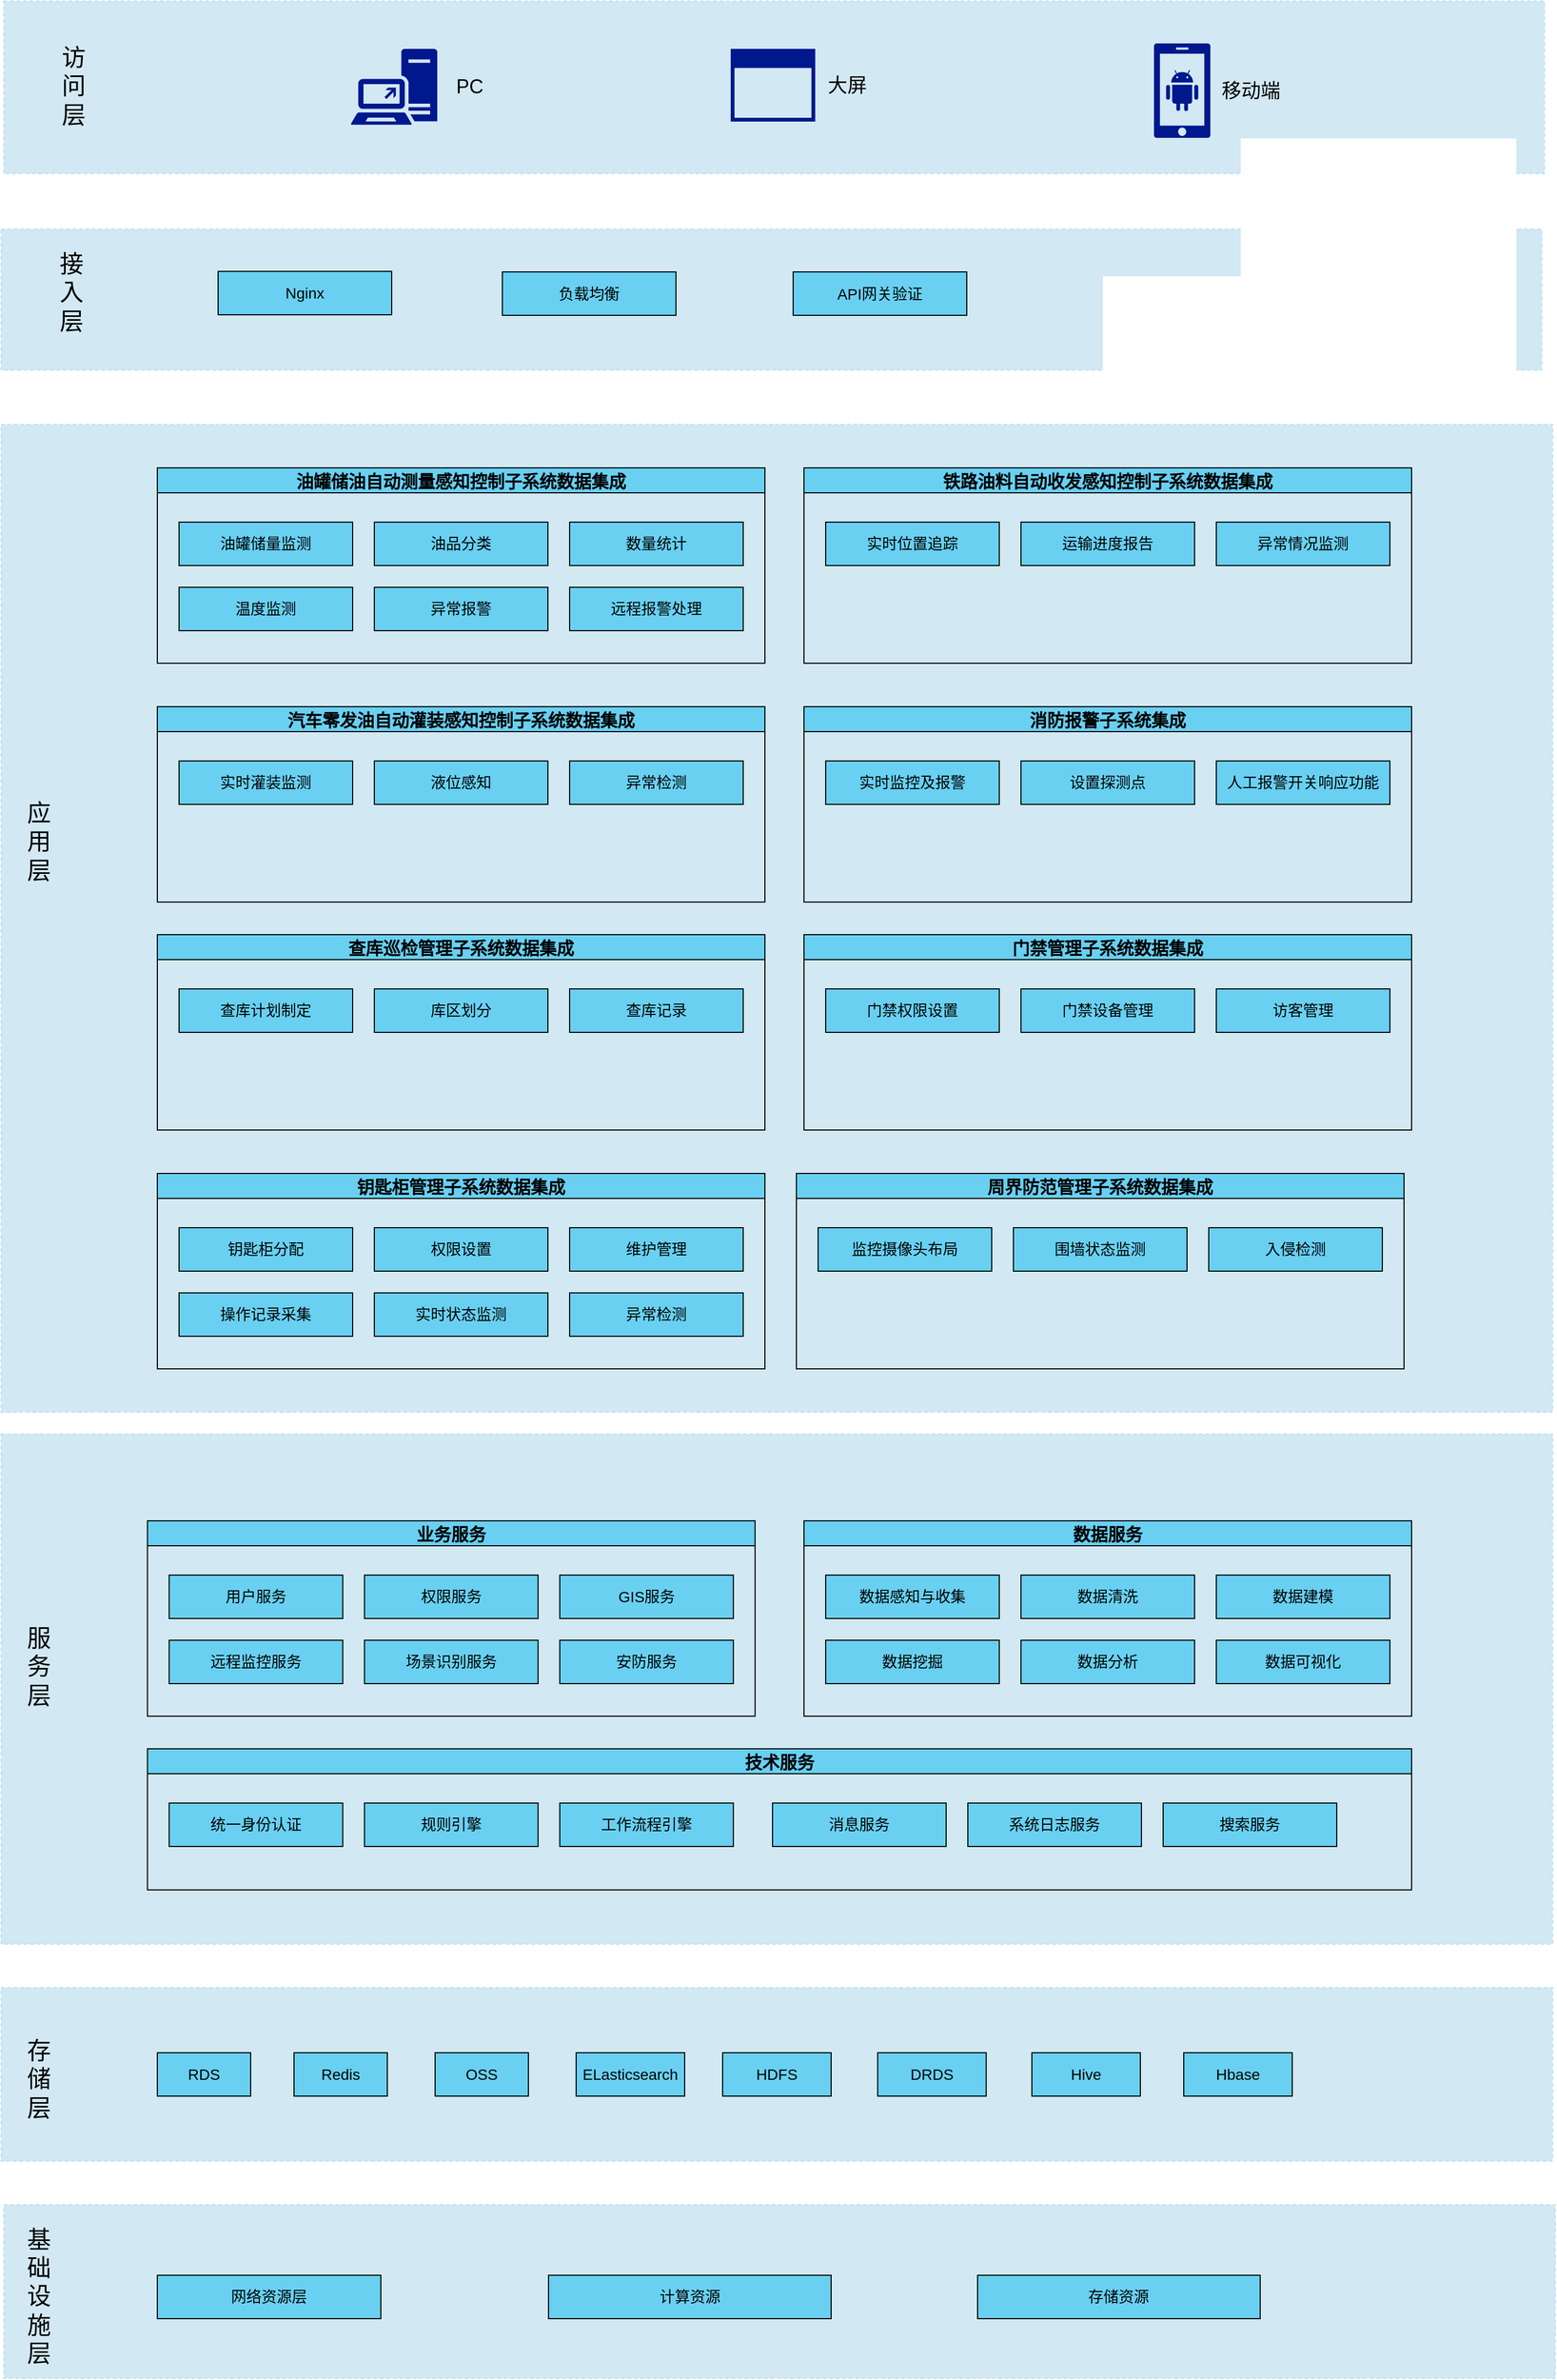 <mxfile version="22.1.5" type="github">
  <diagram name="第 1 页" id="EkqY67IivwFaYnUYwmcU">
    <mxGraphModel dx="2066" dy="2322" grid="1" gridSize="10" guides="1" tooltips="1" connect="1" arrows="1" fold="1" page="1" pageScale="1" pageWidth="827" pageHeight="1169" math="0" shadow="0">
      <root>
        <mxCell id="0" />
        <mxCell id="1" parent="0" />
        <mxCell id="HulfjDVC19slFgslQtup-1" value="" style="rounded=0;whiteSpace=wrap;html=1;fillColor=#d2e8f3;fontColor=#ffffff;strokeColor=#b6e1f7;fillStyle=solid;dashed=1;" vertex="1" parent="1">
          <mxGeometry x="272.45" y="-130" width="1420" height="159" as="geometry" />
        </mxCell>
        <mxCell id="HulfjDVC19slFgslQtup-2" value="&lt;font style=&quot;font-size: 22px;&quot;&gt;访问层&lt;/font&gt;" style="text;html=1;strokeColor=none;fillColor=none;align=center;verticalAlign=middle;whiteSpace=wrap;rounded=0;" vertex="1" parent="1">
          <mxGeometry x="322.45" y="-96" width="30" height="90" as="geometry" />
        </mxCell>
        <mxCell id="HulfjDVC19slFgslQtup-9" value="" style="rounded=0;whiteSpace=wrap;html=1;fillColor=#d2e8f3;fontColor=#ffffff;strokeColor=#b6e1f7;fillStyle=solid;dashed=1;" vertex="1" parent="1">
          <mxGeometry x="270" y="260" width="1430" height="910" as="geometry" />
        </mxCell>
        <mxCell id="HulfjDVC19slFgslQtup-10" value="&lt;span style=&quot;font-size: 22px;&quot;&gt;应用层&lt;/span&gt;" style="text;html=1;strokeColor=none;fillColor=none;align=center;verticalAlign=middle;whiteSpace=wrap;rounded=0;" vertex="1" parent="1">
          <mxGeometry x="290" y="600" width="30" height="90" as="geometry" />
        </mxCell>
        <mxCell id="HulfjDVC19slFgslQtup-20" value="" style="group" vertex="1" connectable="0" parent="1">
          <mxGeometry x="414" y="300" width="560" height="180" as="geometry" />
        </mxCell>
        <mxCell id="HulfjDVC19slFgslQtup-11" value="油罐储油自动测量感知控制子系统数据集成" style="swimlane;fillColor=#69D0F2;fontSize=16;" vertex="1" parent="HulfjDVC19slFgslQtup-20">
          <mxGeometry width="560" height="180" as="geometry" />
        </mxCell>
        <mxCell id="HulfjDVC19slFgslQtup-12" value="&lt;p class=&quot;MsoNormal&quot;&gt;&lt;font style=&quot;font-size: 14px;&quot;&gt;油罐储量监测&lt;/font&gt;&lt;/p&gt;" style="rounded=0;whiteSpace=wrap;html=1;fillColor=#69d0f2;" vertex="1" parent="HulfjDVC19slFgslQtup-11">
          <mxGeometry x="20" y="50" width="160" height="40" as="geometry" />
        </mxCell>
        <mxCell id="HulfjDVC19slFgslQtup-17" value="&lt;p class=&quot;MsoNormal&quot;&gt;&lt;font style=&quot;font-size: 14px;&quot;&gt;温度监测&lt;/font&gt;&lt;/p&gt;" style="rounded=0;whiteSpace=wrap;html=1;fillColor=#69d0f2;" vertex="1" parent="HulfjDVC19slFgslQtup-11">
          <mxGeometry x="20" y="110" width="160" height="40" as="geometry" />
        </mxCell>
        <mxCell id="HulfjDVC19slFgslQtup-18" value="&lt;p class=&quot;MsoNormal&quot;&gt;&lt;font style=&quot;font-size: 14px;&quot;&gt;异常报警&lt;/font&gt;&lt;/p&gt;" style="rounded=0;whiteSpace=wrap;html=1;fillColor=#69d0f2;" vertex="1" parent="HulfjDVC19slFgslQtup-11">
          <mxGeometry x="200" y="110" width="160" height="40" as="geometry" />
        </mxCell>
        <mxCell id="HulfjDVC19slFgslQtup-19" value="&lt;p class=&quot;MsoNormal&quot;&gt;&lt;font style=&quot;font-size: 14px;&quot;&gt;远程报警处理&lt;/font&gt;&lt;/p&gt;" style="rounded=0;whiteSpace=wrap;html=1;fillColor=#69d0f2;" vertex="1" parent="HulfjDVC19slFgslQtup-11">
          <mxGeometry x="380" y="110" width="160" height="40" as="geometry" />
        </mxCell>
        <mxCell id="HulfjDVC19slFgslQtup-15" value="&lt;p class=&quot;MsoNormal&quot;&gt;&lt;font style=&quot;font-size: 14px;&quot;&gt;油品分类&lt;/font&gt;&lt;/p&gt;" style="rounded=0;whiteSpace=wrap;html=1;fillColor=#69d0f2;" vertex="1" parent="HulfjDVC19slFgslQtup-11">
          <mxGeometry x="200" y="50" width="160" height="40" as="geometry" />
        </mxCell>
        <mxCell id="HulfjDVC19slFgslQtup-16" value="&lt;p class=&quot;MsoNormal&quot;&gt;&lt;font style=&quot;font-size: 14px;&quot;&gt;数量统计&lt;/font&gt;&lt;/p&gt;" style="rounded=0;whiteSpace=wrap;html=1;fillColor=#69d0f2;" vertex="1" parent="HulfjDVC19slFgslQtup-11">
          <mxGeometry x="380" y="50" width="160" height="40" as="geometry" />
        </mxCell>
        <mxCell id="HulfjDVC19slFgslQtup-35" value="" style="group" vertex="1" connectable="0" parent="1">
          <mxGeometry x="1010" y="300" width="560" height="180" as="geometry" />
        </mxCell>
        <mxCell id="HulfjDVC19slFgslQtup-36" value="铁路油料自动收发感知控制子系统数据集成" style="swimlane;fillColor=#69D0F2;fontSize=16;" vertex="1" parent="HulfjDVC19slFgslQtup-35">
          <mxGeometry width="560" height="180" as="geometry" />
        </mxCell>
        <mxCell id="HulfjDVC19slFgslQtup-37" value="&lt;p class=&quot;MsoNormal&quot;&gt;&lt;font style=&quot;font-size: 14px;&quot;&gt;实时位置追踪&lt;/font&gt;&lt;/p&gt;" style="rounded=0;whiteSpace=wrap;html=1;fillColor=#69d0f2;" vertex="1" parent="HulfjDVC19slFgslQtup-36">
          <mxGeometry x="20" y="50" width="160" height="40" as="geometry" />
        </mxCell>
        <mxCell id="HulfjDVC19slFgslQtup-41" value="&lt;p class=&quot;MsoNormal&quot;&gt;&lt;font style=&quot;font-size: 14px;&quot;&gt;运输进度报告&lt;/font&gt;&lt;/p&gt;" style="rounded=0;whiteSpace=wrap;html=1;fillColor=#69d0f2;" vertex="1" parent="HulfjDVC19slFgslQtup-36">
          <mxGeometry x="200" y="50" width="160" height="40" as="geometry" />
        </mxCell>
        <mxCell id="HulfjDVC19slFgslQtup-42" value="&lt;p class=&quot;MsoNormal&quot;&gt;&lt;font style=&quot;font-size: 14px;&quot;&gt;异常情况监测&lt;/font&gt;&lt;/p&gt;" style="rounded=0;whiteSpace=wrap;html=1;fillColor=#69d0f2;" vertex="1" parent="HulfjDVC19slFgslQtup-36">
          <mxGeometry x="380" y="50" width="160" height="40" as="geometry" />
        </mxCell>
        <mxCell id="HulfjDVC19slFgslQtup-51" value="" style="group" vertex="1" connectable="0" parent="1">
          <mxGeometry x="414" y="520" width="560" height="180" as="geometry" />
        </mxCell>
        <mxCell id="HulfjDVC19slFgslQtup-52" value="汽车零发油自动灌装感知控制子系统数据集成" style="swimlane;fillColor=#69D0F2;fontSize=16;" vertex="1" parent="HulfjDVC19slFgslQtup-51">
          <mxGeometry width="560" height="180" as="geometry" />
        </mxCell>
        <mxCell id="HulfjDVC19slFgslQtup-53" value="&lt;p class=&quot;MsoNormal&quot;&gt;&lt;font style=&quot;font-size: 14px;&quot;&gt;实时灌装监测&lt;/font&gt;&lt;/p&gt;" style="rounded=0;whiteSpace=wrap;html=1;fillColor=#69d0f2;" vertex="1" parent="HulfjDVC19slFgslQtup-52">
          <mxGeometry x="20" y="50" width="160" height="40" as="geometry" />
        </mxCell>
        <mxCell id="HulfjDVC19slFgslQtup-57" value="&lt;p class=&quot;MsoNormal&quot;&gt;&lt;font style=&quot;font-size: 14px;&quot;&gt;液位感知&lt;/font&gt;&lt;/p&gt;" style="rounded=0;whiteSpace=wrap;html=1;fillColor=#69d0f2;" vertex="1" parent="HulfjDVC19slFgslQtup-52">
          <mxGeometry x="200" y="50" width="160" height="40" as="geometry" />
        </mxCell>
        <mxCell id="HulfjDVC19slFgslQtup-58" value="&lt;p class=&quot;MsoNormal&quot;&gt;&lt;font style=&quot;font-size: 14px;&quot;&gt;异常检测&lt;/font&gt;&lt;/p&gt;" style="rounded=0;whiteSpace=wrap;html=1;fillColor=#69d0f2;" vertex="1" parent="HulfjDVC19slFgslQtup-52">
          <mxGeometry x="380" y="50" width="160" height="40" as="geometry" />
        </mxCell>
        <mxCell id="HulfjDVC19slFgslQtup-59" value="" style="group" vertex="1" connectable="0" parent="1">
          <mxGeometry x="1010" y="520" width="560" height="180" as="geometry" />
        </mxCell>
        <mxCell id="HulfjDVC19slFgslQtup-60" value="消防报警子系统集成" style="swimlane;fillColor=#69D0F2;fontSize=16;" vertex="1" parent="HulfjDVC19slFgslQtup-59">
          <mxGeometry width="560" height="180" as="geometry" />
        </mxCell>
        <mxCell id="HulfjDVC19slFgslQtup-61" value="&lt;p class=&quot;MsoNormal&quot;&gt;&lt;span style=&quot;font-size: 14px;&quot;&gt;实时监控及报警&lt;/span&gt;&lt;/p&gt;" style="rounded=0;whiteSpace=wrap;html=1;fillColor=#69d0f2;" vertex="1" parent="HulfjDVC19slFgslQtup-60">
          <mxGeometry x="20" y="50" width="160" height="40" as="geometry" />
        </mxCell>
        <mxCell id="HulfjDVC19slFgslQtup-65" value="&lt;p class=&quot;MsoNormal&quot;&gt;&lt;span style=&quot;font-size: 14px;&quot;&gt;设置探测点&lt;/span&gt;&lt;/p&gt;" style="rounded=0;whiteSpace=wrap;html=1;fillColor=#69d0f2;" vertex="1" parent="HulfjDVC19slFgslQtup-60">
          <mxGeometry x="200" y="50" width="160" height="40" as="geometry" />
        </mxCell>
        <mxCell id="HulfjDVC19slFgslQtup-66" value="&lt;p class=&quot;MsoNormal&quot;&gt;&lt;font style=&quot;font-size: 14px;&quot;&gt;人工报警开关响应功能&lt;/font&gt;&lt;/p&gt;" style="rounded=0;whiteSpace=wrap;html=1;fillColor=#69d0f2;" vertex="1" parent="HulfjDVC19slFgslQtup-60">
          <mxGeometry x="380" y="50" width="160" height="40" as="geometry" />
        </mxCell>
        <mxCell id="HulfjDVC19slFgslQtup-67" value="" style="group" vertex="1" connectable="0" parent="1">
          <mxGeometry x="414" y="730" width="560" height="180" as="geometry" />
        </mxCell>
        <mxCell id="HulfjDVC19slFgslQtup-68" value="查库巡检管理子系统数据集成" style="swimlane;fillColor=#69D0F2;fontSize=16;" vertex="1" parent="HulfjDVC19slFgslQtup-67">
          <mxGeometry width="560" height="180" as="geometry" />
        </mxCell>
        <mxCell id="HulfjDVC19slFgslQtup-69" value="&lt;p class=&quot;MsoNormal&quot;&gt;&lt;font style=&quot;font-size: 14px;&quot;&gt;查库计划制定&lt;/font&gt;&lt;/p&gt;" style="rounded=0;whiteSpace=wrap;html=1;fillColor=#69d0f2;" vertex="1" parent="HulfjDVC19slFgslQtup-68">
          <mxGeometry x="20" y="50" width="160" height="40" as="geometry" />
        </mxCell>
        <mxCell id="HulfjDVC19slFgslQtup-73" value="&lt;p class=&quot;MsoNormal&quot;&gt;&lt;font style=&quot;font-size: 14px;&quot;&gt;库区划分&lt;/font&gt;&lt;/p&gt;" style="rounded=0;whiteSpace=wrap;html=1;fillColor=#69d0f2;" vertex="1" parent="HulfjDVC19slFgslQtup-68">
          <mxGeometry x="200" y="50" width="160" height="40" as="geometry" />
        </mxCell>
        <mxCell id="HulfjDVC19slFgslQtup-74" value="&lt;p class=&quot;MsoNormal&quot;&gt;&lt;font style=&quot;font-size: 14px;&quot;&gt;查库记录&lt;/font&gt;&lt;/p&gt;" style="rounded=0;whiteSpace=wrap;html=1;fillColor=#69d0f2;" vertex="1" parent="HulfjDVC19slFgslQtup-68">
          <mxGeometry x="380" y="50" width="160" height="40" as="geometry" />
        </mxCell>
        <mxCell id="HulfjDVC19slFgslQtup-75" value="" style="group" vertex="1" connectable="0" parent="1">
          <mxGeometry x="1010" y="730" width="560" height="180" as="geometry" />
        </mxCell>
        <mxCell id="HulfjDVC19slFgslQtup-76" value="门禁管理子系统数据集成" style="swimlane;fillColor=#69D0F2;fontSize=16;" vertex="1" parent="HulfjDVC19slFgslQtup-75">
          <mxGeometry width="560" height="180" as="geometry" />
        </mxCell>
        <mxCell id="HulfjDVC19slFgslQtup-77" value="&lt;p class=&quot;MsoNormal&quot;&gt;&lt;font style=&quot;font-size: 14px;&quot;&gt;门禁权限设置&lt;/font&gt;&lt;/p&gt;" style="rounded=0;whiteSpace=wrap;html=1;fillColor=#69d0f2;" vertex="1" parent="HulfjDVC19slFgslQtup-76">
          <mxGeometry x="20" y="50" width="160" height="40" as="geometry" />
        </mxCell>
        <mxCell id="HulfjDVC19slFgslQtup-78" value="&lt;p class=&quot;MsoNormal&quot;&gt;&lt;font style=&quot;font-size: 14px;&quot;&gt;门禁设备管理&lt;/font&gt;&lt;/p&gt;" style="rounded=0;whiteSpace=wrap;html=1;fillColor=#69d0f2;" vertex="1" parent="HulfjDVC19slFgslQtup-76">
          <mxGeometry x="200" y="50" width="160" height="40" as="geometry" />
        </mxCell>
        <mxCell id="HulfjDVC19slFgslQtup-79" value="&lt;p class=&quot;MsoNormal&quot;&gt;&lt;font style=&quot;font-size: 14px;&quot;&gt;访客管理&lt;/font&gt;&lt;/p&gt;" style="rounded=0;whiteSpace=wrap;html=1;fillColor=#69d0f2;" vertex="1" parent="HulfjDVC19slFgslQtup-76">
          <mxGeometry x="380" y="50" width="160" height="40" as="geometry" />
        </mxCell>
        <mxCell id="HulfjDVC19slFgslQtup-80" value="" style="group" vertex="1" connectable="0" parent="1">
          <mxGeometry x="414" y="950" width="560" height="180" as="geometry" />
        </mxCell>
        <mxCell id="HulfjDVC19slFgslQtup-81" value="钥匙柜管理子系统数据集成" style="swimlane;fillColor=#69D0F2;fontSize=16;" vertex="1" parent="HulfjDVC19slFgslQtup-80">
          <mxGeometry width="560" height="180" as="geometry" />
        </mxCell>
        <mxCell id="HulfjDVC19slFgslQtup-82" value="&lt;p class=&quot;MsoNormal&quot;&gt;&lt;font style=&quot;font-size: 14px;&quot;&gt;钥匙柜分配&lt;/font&gt;&lt;/p&gt;" style="rounded=0;whiteSpace=wrap;html=1;fillColor=#69d0f2;" vertex="1" parent="HulfjDVC19slFgslQtup-81">
          <mxGeometry x="20" y="50" width="160" height="40" as="geometry" />
        </mxCell>
        <mxCell id="HulfjDVC19slFgslQtup-83" value="&lt;p class=&quot;MsoNormal&quot;&gt;&lt;font style=&quot;font-size: 14px;&quot;&gt;操作记录采集&lt;/font&gt;&lt;/p&gt;" style="rounded=0;whiteSpace=wrap;html=1;fillColor=#69d0f2;" vertex="1" parent="HulfjDVC19slFgslQtup-81">
          <mxGeometry x="20" y="110" width="160" height="40" as="geometry" />
        </mxCell>
        <mxCell id="HulfjDVC19slFgslQtup-84" value="&lt;p class=&quot;MsoNormal&quot;&gt;&lt;font style=&quot;font-size: 14px;&quot;&gt;实时状态监测&lt;/font&gt;&lt;/p&gt;" style="rounded=0;whiteSpace=wrap;html=1;fillColor=#69d0f2;" vertex="1" parent="HulfjDVC19slFgslQtup-81">
          <mxGeometry x="200" y="110" width="160" height="40" as="geometry" />
        </mxCell>
        <mxCell id="HulfjDVC19slFgslQtup-85" value="&lt;p class=&quot;MsoNormal&quot;&gt;&lt;font style=&quot;font-size: 14px;&quot;&gt;异常检测&lt;/font&gt;&lt;/p&gt;" style="rounded=0;whiteSpace=wrap;html=1;fillColor=#69d0f2;" vertex="1" parent="HulfjDVC19slFgslQtup-81">
          <mxGeometry x="380" y="110" width="160" height="40" as="geometry" />
        </mxCell>
        <mxCell id="HulfjDVC19slFgslQtup-86" value="&lt;p class=&quot;MsoNormal&quot;&gt;&lt;font style=&quot;font-size: 14px;&quot;&gt;权限设置&lt;/font&gt;&lt;/p&gt;" style="rounded=0;whiteSpace=wrap;html=1;fillColor=#69d0f2;" vertex="1" parent="HulfjDVC19slFgslQtup-81">
          <mxGeometry x="200" y="50" width="160" height="40" as="geometry" />
        </mxCell>
        <mxCell id="HulfjDVC19slFgslQtup-87" value="&lt;p class=&quot;MsoNormal&quot;&gt;&lt;font style=&quot;font-size: 14px;&quot;&gt;维护管理&lt;/font&gt;&lt;/p&gt;" style="rounded=0;whiteSpace=wrap;html=1;fillColor=#69d0f2;" vertex="1" parent="HulfjDVC19slFgslQtup-81">
          <mxGeometry x="380" y="50" width="160" height="40" as="geometry" />
        </mxCell>
        <mxCell id="HulfjDVC19slFgslQtup-88" value="" style="group" vertex="1" connectable="0" parent="1">
          <mxGeometry x="1003" y="950" width="560" height="180" as="geometry" />
        </mxCell>
        <mxCell id="HulfjDVC19slFgslQtup-89" value="周界防范管理子系统数据集成" style="swimlane;fillColor=#69D0F2;fontSize=16;" vertex="1" parent="HulfjDVC19slFgslQtup-88">
          <mxGeometry width="560" height="180" as="geometry" />
        </mxCell>
        <mxCell id="HulfjDVC19slFgslQtup-90" value="&lt;p class=&quot;MsoNormal&quot;&gt;&lt;font style=&quot;font-size: 14px;&quot;&gt;监控摄像头布局&lt;/font&gt;&lt;/p&gt;" style="rounded=0;whiteSpace=wrap;html=1;fillColor=#69d0f2;" vertex="1" parent="HulfjDVC19slFgslQtup-89">
          <mxGeometry x="20" y="50" width="160" height="40" as="geometry" />
        </mxCell>
        <mxCell id="HulfjDVC19slFgslQtup-94" value="&lt;p class=&quot;MsoNormal&quot;&gt;&lt;font style=&quot;font-size: 14px;&quot;&gt;围墙状态监测&lt;/font&gt;&lt;/p&gt;" style="rounded=0;whiteSpace=wrap;html=1;fillColor=#69d0f2;" vertex="1" parent="HulfjDVC19slFgslQtup-89">
          <mxGeometry x="200" y="50" width="160" height="40" as="geometry" />
        </mxCell>
        <mxCell id="HulfjDVC19slFgslQtup-95" value="&lt;p class=&quot;MsoNormal&quot;&gt;&lt;font style=&quot;font-size: 14px;&quot;&gt;入侵检测&lt;/font&gt;&lt;/p&gt;" style="rounded=0;whiteSpace=wrap;html=1;fillColor=#69d0f2;" vertex="1" parent="HulfjDVC19slFgslQtup-89">
          <mxGeometry x="380" y="50" width="160" height="40" as="geometry" />
        </mxCell>
        <mxCell id="HulfjDVC19slFgslQtup-110" value="" style="rounded=0;whiteSpace=wrap;html=1;fillColor=#d2e8f3;fontColor=#ffffff;strokeColor=#b6e1f7;fillStyle=solid;dashed=1;" vertex="1" parent="1">
          <mxGeometry x="270" y="1190" width="1430" height="470" as="geometry" />
        </mxCell>
        <mxCell id="HulfjDVC19slFgslQtup-111" value="&lt;span style=&quot;font-size: 22px;&quot;&gt;服务层&lt;/span&gt;" style="text;html=1;strokeColor=none;fillColor=none;align=center;verticalAlign=middle;whiteSpace=wrap;rounded=0;" vertex="1" parent="1">
          <mxGeometry x="290" y="1360" width="30" height="90" as="geometry" />
        </mxCell>
        <mxCell id="HulfjDVC19slFgslQtup-112" value="" style="group" vertex="1" connectable="0" parent="1">
          <mxGeometry x="404.91" y="1270" width="560" height="180" as="geometry" />
        </mxCell>
        <mxCell id="HulfjDVC19slFgslQtup-113" value="业务服务" style="swimlane;fillColor=#69D0F2;fontSize=16;startSize=23;" vertex="1" parent="HulfjDVC19slFgslQtup-112">
          <mxGeometry width="560" height="180" as="geometry" />
        </mxCell>
        <mxCell id="HulfjDVC19slFgslQtup-114" value="&lt;font style=&quot;font-size: 14px;&quot;&gt;用户服务&lt;/font&gt;" style="rounded=0;whiteSpace=wrap;html=1;fillColor=#69d0f2;" vertex="1" parent="HulfjDVC19slFgslQtup-113">
          <mxGeometry x="20" y="50" width="160" height="40" as="geometry" />
        </mxCell>
        <mxCell id="HulfjDVC19slFgslQtup-115" value="&lt;p class=&quot;MsoNormal&quot;&gt;&lt;span style=&quot;font-size: 14px;&quot;&gt;远程监控服务&lt;/span&gt;&lt;/p&gt;" style="rounded=0;whiteSpace=wrap;html=1;fillColor=#69d0f2;" vertex="1" parent="HulfjDVC19slFgslQtup-113">
          <mxGeometry x="20" y="110" width="160" height="40" as="geometry" />
        </mxCell>
        <mxCell id="HulfjDVC19slFgslQtup-116" value="&lt;p class=&quot;MsoNormal&quot;&gt;&lt;span style=&quot;font-size: 14px;&quot;&gt;场景识别服务&lt;/span&gt;&lt;/p&gt;" style="rounded=0;whiteSpace=wrap;html=1;fillColor=#69d0f2;" vertex="1" parent="HulfjDVC19slFgslQtup-113">
          <mxGeometry x="200" y="110" width="160" height="40" as="geometry" />
        </mxCell>
        <mxCell id="HulfjDVC19slFgslQtup-117" value="&lt;p class=&quot;MsoNormal&quot;&gt;&lt;font style=&quot;font-size: 14px;&quot;&gt;安防服务&lt;/font&gt;&lt;/p&gt;" style="rounded=0;whiteSpace=wrap;html=1;fillColor=#69d0f2;" vertex="1" parent="HulfjDVC19slFgslQtup-113">
          <mxGeometry x="380" y="110" width="160" height="40" as="geometry" />
        </mxCell>
        <mxCell id="HulfjDVC19slFgslQtup-118" value="&lt;p class=&quot;MsoNormal&quot;&gt;&lt;font style=&quot;font-size: 14px;&quot;&gt;权限服务&lt;/font&gt;&lt;/p&gt;" style="rounded=0;whiteSpace=wrap;html=1;fillColor=#69d0f2;" vertex="1" parent="HulfjDVC19slFgslQtup-113">
          <mxGeometry x="200" y="50" width="160" height="40" as="geometry" />
        </mxCell>
        <mxCell id="HulfjDVC19slFgslQtup-119" value="&lt;span style=&quot;font-size: 14px;&quot;&gt;GIS服务&lt;/span&gt;" style="rounded=0;whiteSpace=wrap;html=1;fillColor=#69d0f2;" vertex="1" parent="HulfjDVC19slFgslQtup-113">
          <mxGeometry x="380" y="50" width="160" height="40" as="geometry" />
        </mxCell>
        <mxCell id="HulfjDVC19slFgslQtup-121" value="" style="group" vertex="1" connectable="0" parent="1">
          <mxGeometry x="1010" y="1270" width="560" height="180" as="geometry" />
        </mxCell>
        <mxCell id="HulfjDVC19slFgslQtup-122" value="数据服务" style="swimlane;fillColor=#69D0F2;fontSize=16;startSize=23;" vertex="1" parent="HulfjDVC19slFgslQtup-121">
          <mxGeometry width="560" height="180" as="geometry" />
        </mxCell>
        <mxCell id="HulfjDVC19slFgslQtup-123" value="&lt;span style=&quot;font-size: 14px;&quot;&gt;数据感知与收集&lt;/span&gt;" style="rounded=0;whiteSpace=wrap;html=1;fillColor=#69d0f2;" vertex="1" parent="HulfjDVC19slFgslQtup-122">
          <mxGeometry x="20" y="50" width="160" height="40" as="geometry" />
        </mxCell>
        <mxCell id="HulfjDVC19slFgslQtup-124" value="&lt;p class=&quot;MsoNormal&quot;&gt;&lt;font style=&quot;font-size: 14px;&quot;&gt;数据挖掘&lt;/font&gt;&lt;/p&gt;" style="rounded=0;whiteSpace=wrap;html=1;fillColor=#69d0f2;" vertex="1" parent="HulfjDVC19slFgslQtup-122">
          <mxGeometry x="20" y="110" width="160" height="40" as="geometry" />
        </mxCell>
        <mxCell id="HulfjDVC19slFgslQtup-125" value="&lt;font style=&quot;font-size: 14px;&quot;&gt;数据分析&lt;/font&gt;" style="rounded=0;whiteSpace=wrap;html=1;fillColor=#69d0f2;" vertex="1" parent="HulfjDVC19slFgslQtup-122">
          <mxGeometry x="200" y="110" width="160" height="40" as="geometry" />
        </mxCell>
        <mxCell id="HulfjDVC19slFgslQtup-126" value="&lt;p class=&quot;MsoNormal&quot;&gt;&lt;font style=&quot;font-size: 14px;&quot;&gt;数据可视化&lt;/font&gt;&lt;/p&gt;" style="rounded=0;whiteSpace=wrap;html=1;fillColor=#69d0f2;" vertex="1" parent="HulfjDVC19slFgslQtup-122">
          <mxGeometry x="380" y="110" width="160" height="40" as="geometry" />
        </mxCell>
        <mxCell id="HulfjDVC19slFgslQtup-127" value="&lt;p class=&quot;MsoNormal&quot;&gt;&lt;span style=&quot;font-size: 14px;&quot;&gt;数据清洗&lt;/span&gt;&lt;/p&gt;" style="rounded=0;whiteSpace=wrap;html=1;fillColor=#69d0f2;" vertex="1" parent="HulfjDVC19slFgslQtup-122">
          <mxGeometry x="200" y="50" width="160" height="40" as="geometry" />
        </mxCell>
        <mxCell id="HulfjDVC19slFgslQtup-128" value="&lt;span style=&quot;font-size: 14px;&quot;&gt;数据建模&lt;/span&gt;" style="rounded=0;whiteSpace=wrap;html=1;fillColor=#69d0f2;" vertex="1" parent="HulfjDVC19slFgslQtup-122">
          <mxGeometry x="380" y="50" width="160" height="40" as="geometry" />
        </mxCell>
        <mxCell id="HulfjDVC19slFgslQtup-130" value="技术服务" style="swimlane;fillColor=#69D0F2;fontSize=16;startSize=23;" vertex="1" parent="1">
          <mxGeometry x="404.91" y="1480" width="1165.09" height="130" as="geometry" />
        </mxCell>
        <mxCell id="HulfjDVC19slFgslQtup-131" value="&lt;span style=&quot;font-size: 14px;&quot;&gt;统一身份认证&lt;/span&gt;" style="rounded=0;whiteSpace=wrap;html=1;fillColor=#69d0f2;" vertex="1" parent="HulfjDVC19slFgslQtup-130">
          <mxGeometry x="20" y="50" width="160" height="40" as="geometry" />
        </mxCell>
        <mxCell id="HulfjDVC19slFgslQtup-132" value="&lt;p class=&quot;MsoNormal&quot;&gt;&lt;span style=&quot;font-size: 14px;&quot;&gt;消息服务&lt;/span&gt;&lt;/p&gt;" style="rounded=0;whiteSpace=wrap;html=1;fillColor=#69d0f2;" vertex="1" parent="HulfjDVC19slFgslQtup-130">
          <mxGeometry x="576.09" y="50" width="160" height="40" as="geometry" />
        </mxCell>
        <mxCell id="HulfjDVC19slFgslQtup-133" value="&lt;p class=&quot;MsoNormal&quot;&gt;&lt;span style=&quot;font-size: 14px;&quot;&gt;系统日志服务&lt;/span&gt;&lt;/p&gt;" style="rounded=0;whiteSpace=wrap;html=1;fillColor=#69d0f2;" vertex="1" parent="HulfjDVC19slFgslQtup-130">
          <mxGeometry x="756.09" y="50" width="160" height="40" as="geometry" />
        </mxCell>
        <mxCell id="HulfjDVC19slFgslQtup-134" value="&lt;p class=&quot;MsoNormal&quot;&gt;&lt;span style=&quot;font-size: 14px;&quot;&gt;搜索服务&lt;/span&gt;&lt;/p&gt;" style="rounded=0;whiteSpace=wrap;html=1;fillColor=#69d0f2;" vertex="1" parent="HulfjDVC19slFgslQtup-130">
          <mxGeometry x="936.09" y="50" width="160" height="40" as="geometry" />
        </mxCell>
        <mxCell id="HulfjDVC19slFgslQtup-135" value="&lt;p class=&quot;MsoNormal&quot;&gt;&lt;span style=&quot;font-size: 14px;&quot;&gt;规则引擎&lt;/span&gt;&lt;/p&gt;" style="rounded=0;whiteSpace=wrap;html=1;fillColor=#69d0f2;" vertex="1" parent="HulfjDVC19slFgslQtup-130">
          <mxGeometry x="200" y="50" width="160" height="40" as="geometry" />
        </mxCell>
        <mxCell id="HulfjDVC19slFgslQtup-136" value="&lt;span style=&quot;font-size: 14px;&quot;&gt;工作流程引擎&lt;/span&gt;" style="rounded=0;whiteSpace=wrap;html=1;fillColor=#69d0f2;" vertex="1" parent="HulfjDVC19slFgslQtup-130">
          <mxGeometry x="380" y="50" width="160" height="40" as="geometry" />
        </mxCell>
        <mxCell id="HulfjDVC19slFgslQtup-137" value="" style="group" vertex="1" connectable="0" parent="1">
          <mxGeometry x="1332.45" y="-91" width="120" height="87" as="geometry" />
        </mxCell>
        <mxCell id="HulfjDVC19slFgslQtup-4" value="" style="sketch=0;aspect=fixed;pointerEvents=1;shadow=0;dashed=0;html=1;strokeColor=none;labelPosition=center;verticalLabelPosition=bottom;verticalAlign=top;align=center;fillColor=#00188D;shape=mxgraph.mscae.enterprise.android_phone" vertex="1" parent="HulfjDVC19slFgslQtup-137">
          <mxGeometry width="52.2" height="87" as="geometry" />
        </mxCell>
        <mxCell id="HulfjDVC19slFgslQtup-8" value="&lt;span style=&quot;font-size: 18px;&quot;&gt;移动端&lt;/span&gt;" style="text;html=1;strokeColor=none;fillColor=none;align=center;verticalAlign=middle;whiteSpace=wrap;rounded=0;" vertex="1" parent="HulfjDVC19slFgslQtup-137">
          <mxGeometry x="60" y="28.5" width="60" height="30" as="geometry" />
        </mxCell>
        <mxCell id="HulfjDVC19slFgslQtup-138" value="" style="group" vertex="1" connectable="0" parent="1">
          <mxGeometry x="942.45" y="-86" width="137.91" height="67" as="geometry" />
        </mxCell>
        <mxCell id="HulfjDVC19slFgslQtup-3" value="" style="sketch=0;aspect=fixed;pointerEvents=1;shadow=0;dashed=0;html=1;strokeColor=none;labelPosition=center;verticalLabelPosition=bottom;verticalAlign=top;align=center;fillColor=#00188D;shape=mxgraph.mscae.enterprise.application_blank" vertex="1" parent="HulfjDVC19slFgslQtup-138">
          <mxGeometry width="77.91" height="67" as="geometry" />
        </mxCell>
        <mxCell id="HulfjDVC19slFgslQtup-7" value="&lt;span style=&quot;font-size: 18px;&quot;&gt;大屏&lt;/span&gt;" style="text;html=1;strokeColor=none;fillColor=none;align=center;verticalAlign=middle;whiteSpace=wrap;rounded=0;" vertex="1" parent="HulfjDVC19slFgslQtup-138">
          <mxGeometry x="77.91" y="18.5" width="60" height="30" as="geometry" />
        </mxCell>
        <mxCell id="HulfjDVC19slFgslQtup-139" value="" style="group" vertex="1" connectable="0" parent="1">
          <mxGeometry x="592.45" y="-86" width="139.55" height="70" as="geometry" />
        </mxCell>
        <mxCell id="HulfjDVC19slFgslQtup-5" value="" style="sketch=0;aspect=fixed;pointerEvents=1;shadow=0;dashed=0;html=1;strokeColor=none;labelPosition=center;verticalLabelPosition=bottom;verticalAlign=top;align=center;fillColor=#00188D;shape=mxgraph.mscae.enterprise.direct_access_feature" vertex="1" parent="HulfjDVC19slFgslQtup-139">
          <mxGeometry width="79.55" height="70" as="geometry" />
        </mxCell>
        <mxCell id="HulfjDVC19slFgslQtup-6" value="&lt;font style=&quot;font-size: 18px;&quot;&gt;PC&lt;/font&gt;" style="text;html=1;strokeColor=none;fillColor=none;align=center;verticalAlign=middle;whiteSpace=wrap;rounded=0;" vertex="1" parent="HulfjDVC19slFgslQtup-139">
          <mxGeometry x="79.55" y="20" width="60" height="30" as="geometry" />
        </mxCell>
        <mxCell id="HulfjDVC19slFgslQtup-140" value="" style="rounded=0;whiteSpace=wrap;html=1;fillColor=#d2e8f3;fontColor=#ffffff;strokeColor=#b6e1f7;fillStyle=solid;dashed=1;" vertex="1" parent="1">
          <mxGeometry x="270" y="1700" width="1430" height="160" as="geometry" />
        </mxCell>
        <mxCell id="HulfjDVC19slFgslQtup-141" value="&lt;span style=&quot;font-size: 22px;&quot;&gt;存储层&lt;/span&gt;" style="text;html=1;strokeColor=none;fillColor=none;align=center;verticalAlign=middle;whiteSpace=wrap;rounded=0;" vertex="1" parent="1">
          <mxGeometry x="290" y="1740" width="30" height="90" as="geometry" />
        </mxCell>
        <mxCell id="HulfjDVC19slFgslQtup-142" value="&lt;span style=&quot;font-size: 14px;&quot;&gt;RDS&lt;/span&gt;" style="rounded=0;whiteSpace=wrap;html=1;fillColor=#69d0f2;" vertex="1" parent="1">
          <mxGeometry x="414" y="1760" width="86" height="40" as="geometry" />
        </mxCell>
        <mxCell id="HulfjDVC19slFgslQtup-145" value="&lt;span style=&quot;font-size: 14px;&quot;&gt;Redis&lt;/span&gt;" style="rounded=0;whiteSpace=wrap;html=1;fillColor=#69d0f2;" vertex="1" parent="1">
          <mxGeometry x="540" y="1760" width="86" height="40" as="geometry" />
        </mxCell>
        <mxCell id="HulfjDVC19slFgslQtup-146" value="&lt;span style=&quot;font-size: 14px;&quot;&gt;OSS&lt;/span&gt;" style="rounded=0;whiteSpace=wrap;html=1;fillColor=#69d0f2;" vertex="1" parent="1">
          <mxGeometry x="670" y="1760" width="86" height="40" as="geometry" />
        </mxCell>
        <mxCell id="HulfjDVC19slFgslQtup-147" value="&lt;span style=&quot;font-size: 14px;&quot;&gt;ELasticsearch&lt;/span&gt;" style="rounded=0;whiteSpace=wrap;html=1;fillColor=#69d0f2;" vertex="1" parent="1">
          <mxGeometry x="800" y="1760" width="100" height="40" as="geometry" />
        </mxCell>
        <mxCell id="HulfjDVC19slFgslQtup-148" value="&lt;span style=&quot;font-size: 14px;&quot;&gt;HDFS&lt;/span&gt;" style="rounded=0;whiteSpace=wrap;html=1;fillColor=#69d0f2;" vertex="1" parent="1">
          <mxGeometry x="935" y="1760" width="100" height="40" as="geometry" />
        </mxCell>
        <mxCell id="HulfjDVC19slFgslQtup-149" value="&lt;span style=&quot;font-size: 14px;&quot;&gt;DRDS&lt;br&gt;&lt;/span&gt;" style="rounded=0;whiteSpace=wrap;html=1;fillColor=#69d0f2;" vertex="1" parent="1">
          <mxGeometry x="1077.91" y="1760" width="100" height="40" as="geometry" />
        </mxCell>
        <mxCell id="HulfjDVC19slFgslQtup-150" value="&lt;span style=&quot;font-size: 14px;&quot;&gt;Hive&lt;br&gt;&lt;/span&gt;" style="rounded=0;whiteSpace=wrap;html=1;fillColor=#69d0f2;" vertex="1" parent="1">
          <mxGeometry x="1220" y="1760" width="100" height="40" as="geometry" />
        </mxCell>
        <mxCell id="HulfjDVC19slFgslQtup-151" value="&lt;span style=&quot;font-size: 14px;&quot;&gt;Hbase&lt;br&gt;&lt;/span&gt;" style="rounded=0;whiteSpace=wrap;html=1;fillColor=#69d0f2;" vertex="1" parent="1">
          <mxGeometry x="1360" y="1760" width="100" height="40" as="geometry" />
        </mxCell>
        <mxCell id="HulfjDVC19slFgslQtup-153" value="" style="rounded=0;whiteSpace=wrap;html=1;fillColor=#d2e8f3;fontColor=#ffffff;strokeColor=#b6e1f7;fillStyle=solid;dashed=1;" vertex="1" parent="1">
          <mxGeometry x="272.45" y="1900" width="1430" height="160" as="geometry" />
        </mxCell>
        <mxCell id="HulfjDVC19slFgslQtup-154" value="&lt;span style=&quot;font-size: 22px;&quot;&gt;基础设施层&lt;/span&gt;" style="text;html=1;strokeColor=none;fillColor=none;align=center;verticalAlign=middle;whiteSpace=wrap;rounded=0;" vertex="1" parent="1">
          <mxGeometry x="290" y="1940" width="30" height="90" as="geometry" />
        </mxCell>
        <mxCell id="HulfjDVC19slFgslQtup-155" value="&lt;span style=&quot;font-size: 14px;&quot;&gt;网络资源层&lt;/span&gt;" style="rounded=0;whiteSpace=wrap;html=1;fillColor=#69d0f2;" vertex="1" parent="1">
          <mxGeometry x="414" y="1965" width="206" height="40" as="geometry" />
        </mxCell>
        <mxCell id="HulfjDVC19slFgslQtup-156" value="&lt;span style=&quot;font-size: 14px;&quot;&gt;计算资源&lt;/span&gt;" style="rounded=0;whiteSpace=wrap;html=1;fillColor=#69d0f2;" vertex="1" parent="1">
          <mxGeometry x="774.55" y="1965" width="260.45" height="40" as="geometry" />
        </mxCell>
        <mxCell id="HulfjDVC19slFgslQtup-157" value="&lt;span style=&quot;font-size: 14px;&quot;&gt;存储资源&lt;/span&gt;" style="rounded=0;whiteSpace=wrap;html=1;fillColor=#69d0f2;" vertex="1" parent="1">
          <mxGeometry x="1170" y="1965" width="260.45" height="40" as="geometry" />
        </mxCell>
        <mxCell id="HulfjDVC19slFgslQtup-158" value="" style="rounded=0;whiteSpace=wrap;html=1;fillColor=#d2e8f3;fontColor=#ffffff;strokeColor=#b6e1f7;fillStyle=solid;dashed=1;" vertex="1" parent="1">
          <mxGeometry x="270" y="80" width="1420" height="130" as="geometry" />
        </mxCell>
        <mxCell id="HulfjDVC19slFgslQtup-159" value="&lt;font style=&quot;font-size: 22px;&quot;&gt;接入层&lt;/font&gt;" style="text;html=1;strokeColor=none;fillColor=none;align=center;verticalAlign=middle;whiteSpace=wrap;rounded=0;" vertex="1" parent="1">
          <mxGeometry x="320" y="94" width="30" height="90" as="geometry" />
        </mxCell>
        <mxCell id="HulfjDVC19slFgslQtup-160" value="&lt;p class=&quot;MsoNormal&quot;&gt;&lt;span style=&quot;font-size: 14px;&quot;&gt;Nginx&lt;/span&gt;&lt;/p&gt;" style="rounded=0;whiteSpace=wrap;html=1;fillColor=#69d0f2;" vertex="1" parent="1">
          <mxGeometry x="470" y="119" width="160" height="40" as="geometry" />
        </mxCell>
        <mxCell id="HulfjDVC19slFgslQtup-161" value="&lt;p class=&quot;MsoNormal&quot;&gt;&lt;span style=&quot;font-size: 14px;&quot;&gt;负载均衡&lt;/span&gt;&lt;/p&gt;" style="rounded=0;whiteSpace=wrap;html=1;fillColor=#69d0f2;" vertex="1" parent="1">
          <mxGeometry x="732" y="119.5" width="160" height="40" as="geometry" />
        </mxCell>
        <mxCell id="HulfjDVC19slFgslQtup-162" value="&lt;p class=&quot;MsoNormal&quot;&gt;&lt;span style=&quot;font-size: 14px;&quot;&gt;API网关验证&lt;/span&gt;&lt;/p&gt;" style="rounded=0;whiteSpace=wrap;html=1;fillColor=#69d0f2;" vertex="1" parent="1">
          <mxGeometry x="1000" y="119.5" width="160" height="40" as="geometry" />
        </mxCell>
      </root>
    </mxGraphModel>
  </diagram>
</mxfile>
